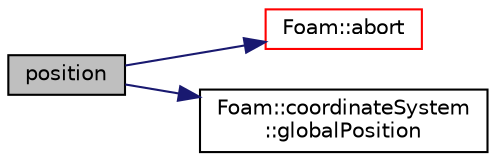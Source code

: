 digraph "position"
{
  bgcolor="transparent";
  edge [fontname="Helvetica",fontsize="10",labelfontname="Helvetica",labelfontsize="10"];
  node [fontname="Helvetica",fontsize="10",shape=record];
  rankdir="LR";
  Node58 [label="position",height=0.2,width=0.4,color="black", fillcolor="grey75", style="filled", fontcolor="black"];
  Node58 -> Node59 [color="midnightblue",fontsize="10",style="solid",fontname="Helvetica"];
  Node59 [label="Foam::abort",height=0.2,width=0.4,color="red",URL="$a21851.html#a447107a607d03e417307c203fa5fb44b"];
  Node58 -> Node104 [color="midnightblue",fontsize="10",style="solid",fontname="Helvetica"];
  Node104 [label="Foam::coordinateSystem\l::globalPosition",height=0.2,width=0.4,color="black",URL="$a26141.html#a43efaed0d8e760050d0fa01f9b432f79",tooltip="Convert from position in local coordinate system to global. "];
}
